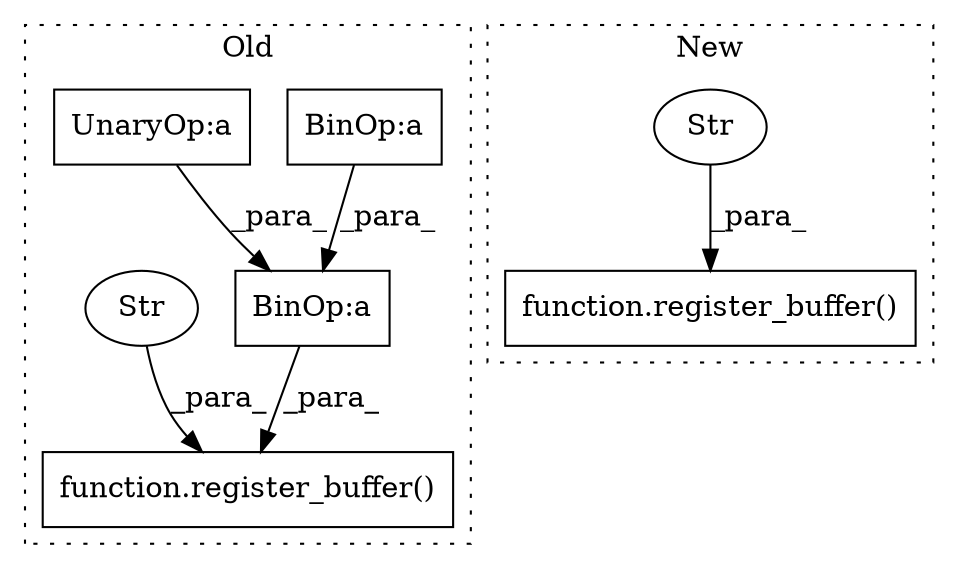 digraph G {
subgraph cluster0 {
1 [label="function.register_buffer()" a="75" s="17761,17878" l="16,1" shape="box"];
3 [label="BinOp:a" a="82" s="17812" l="3" shape="box"];
4 [label="UnaryOp:a" a="61" s="17857" l="1" shape="box"];
5 [label="BinOp:a" a="82" s="17853" l="4" shape="box"];
6 [label="Str" a="66" s="17777" l="16" shape="ellipse"];
label = "Old";
style="dotted";
}
subgraph cluster1 {
2 [label="function.register_buffer()" a="75" s="18176,18236" l="16,1" shape="box"];
7 [label="Str" a="66" s="18192" l="13" shape="ellipse"];
label = "New";
style="dotted";
}
3 -> 5 [label="_para_"];
4 -> 5 [label="_para_"];
5 -> 1 [label="_para_"];
6 -> 1 [label="_para_"];
7 -> 2 [label="_para_"];
}
